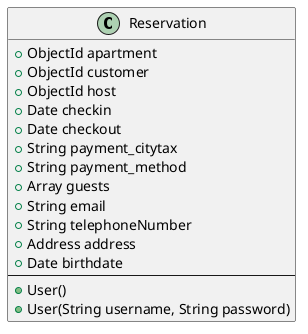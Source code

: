 @startuml classdiagram
left to right direction

class Reservation {
  +ObjectId apartment
  +ObjectId customer
  +ObjectId host
  +Date checkin
  +Date checkout
  +String payment_citytax
  +String payment_method
  +Array guests
  +String email
  +String telephoneNumber
  +Address address
  +Date birthdate
  --
  +User()
  +User(String username, String password)
}


@enduml